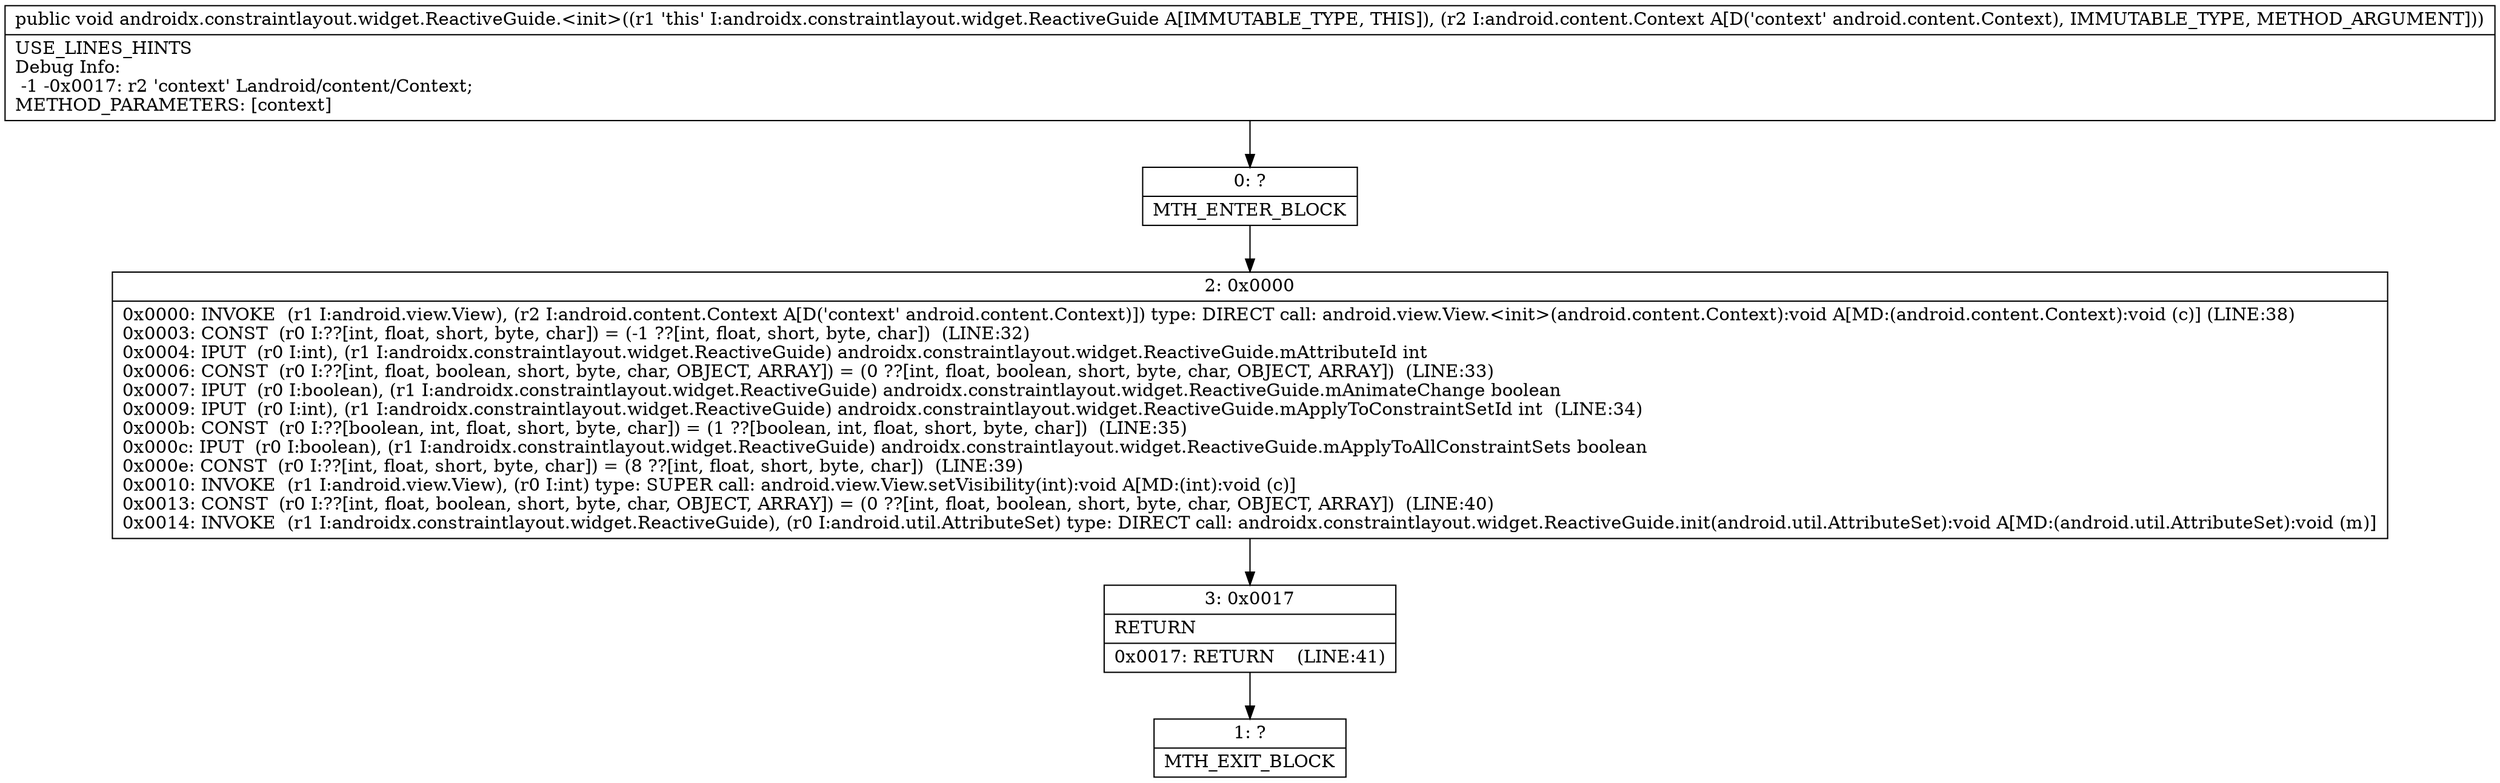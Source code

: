 digraph "CFG forandroidx.constraintlayout.widget.ReactiveGuide.\<init\>(Landroid\/content\/Context;)V" {
Node_0 [shape=record,label="{0\:\ ?|MTH_ENTER_BLOCK\l}"];
Node_2 [shape=record,label="{2\:\ 0x0000|0x0000: INVOKE  (r1 I:android.view.View), (r2 I:android.content.Context A[D('context' android.content.Context)]) type: DIRECT call: android.view.View.\<init\>(android.content.Context):void A[MD:(android.content.Context):void (c)] (LINE:38)\l0x0003: CONST  (r0 I:??[int, float, short, byte, char]) = (\-1 ??[int, float, short, byte, char])  (LINE:32)\l0x0004: IPUT  (r0 I:int), (r1 I:androidx.constraintlayout.widget.ReactiveGuide) androidx.constraintlayout.widget.ReactiveGuide.mAttributeId int \l0x0006: CONST  (r0 I:??[int, float, boolean, short, byte, char, OBJECT, ARRAY]) = (0 ??[int, float, boolean, short, byte, char, OBJECT, ARRAY])  (LINE:33)\l0x0007: IPUT  (r0 I:boolean), (r1 I:androidx.constraintlayout.widget.ReactiveGuide) androidx.constraintlayout.widget.ReactiveGuide.mAnimateChange boolean \l0x0009: IPUT  (r0 I:int), (r1 I:androidx.constraintlayout.widget.ReactiveGuide) androidx.constraintlayout.widget.ReactiveGuide.mApplyToConstraintSetId int  (LINE:34)\l0x000b: CONST  (r0 I:??[boolean, int, float, short, byte, char]) = (1 ??[boolean, int, float, short, byte, char])  (LINE:35)\l0x000c: IPUT  (r0 I:boolean), (r1 I:androidx.constraintlayout.widget.ReactiveGuide) androidx.constraintlayout.widget.ReactiveGuide.mApplyToAllConstraintSets boolean \l0x000e: CONST  (r0 I:??[int, float, short, byte, char]) = (8 ??[int, float, short, byte, char])  (LINE:39)\l0x0010: INVOKE  (r1 I:android.view.View), (r0 I:int) type: SUPER call: android.view.View.setVisibility(int):void A[MD:(int):void (c)]\l0x0013: CONST  (r0 I:??[int, float, boolean, short, byte, char, OBJECT, ARRAY]) = (0 ??[int, float, boolean, short, byte, char, OBJECT, ARRAY])  (LINE:40)\l0x0014: INVOKE  (r1 I:androidx.constraintlayout.widget.ReactiveGuide), (r0 I:android.util.AttributeSet) type: DIRECT call: androidx.constraintlayout.widget.ReactiveGuide.init(android.util.AttributeSet):void A[MD:(android.util.AttributeSet):void (m)]\l}"];
Node_3 [shape=record,label="{3\:\ 0x0017|RETURN\l|0x0017: RETURN    (LINE:41)\l}"];
Node_1 [shape=record,label="{1\:\ ?|MTH_EXIT_BLOCK\l}"];
MethodNode[shape=record,label="{public void androidx.constraintlayout.widget.ReactiveGuide.\<init\>((r1 'this' I:androidx.constraintlayout.widget.ReactiveGuide A[IMMUTABLE_TYPE, THIS]), (r2 I:android.content.Context A[D('context' android.content.Context), IMMUTABLE_TYPE, METHOD_ARGUMENT]))  | USE_LINES_HINTS\lDebug Info:\l  \-1 \-0x0017: r2 'context' Landroid\/content\/Context;\lMETHOD_PARAMETERS: [context]\l}"];
MethodNode -> Node_0;Node_0 -> Node_2;
Node_2 -> Node_3;
Node_3 -> Node_1;
}

